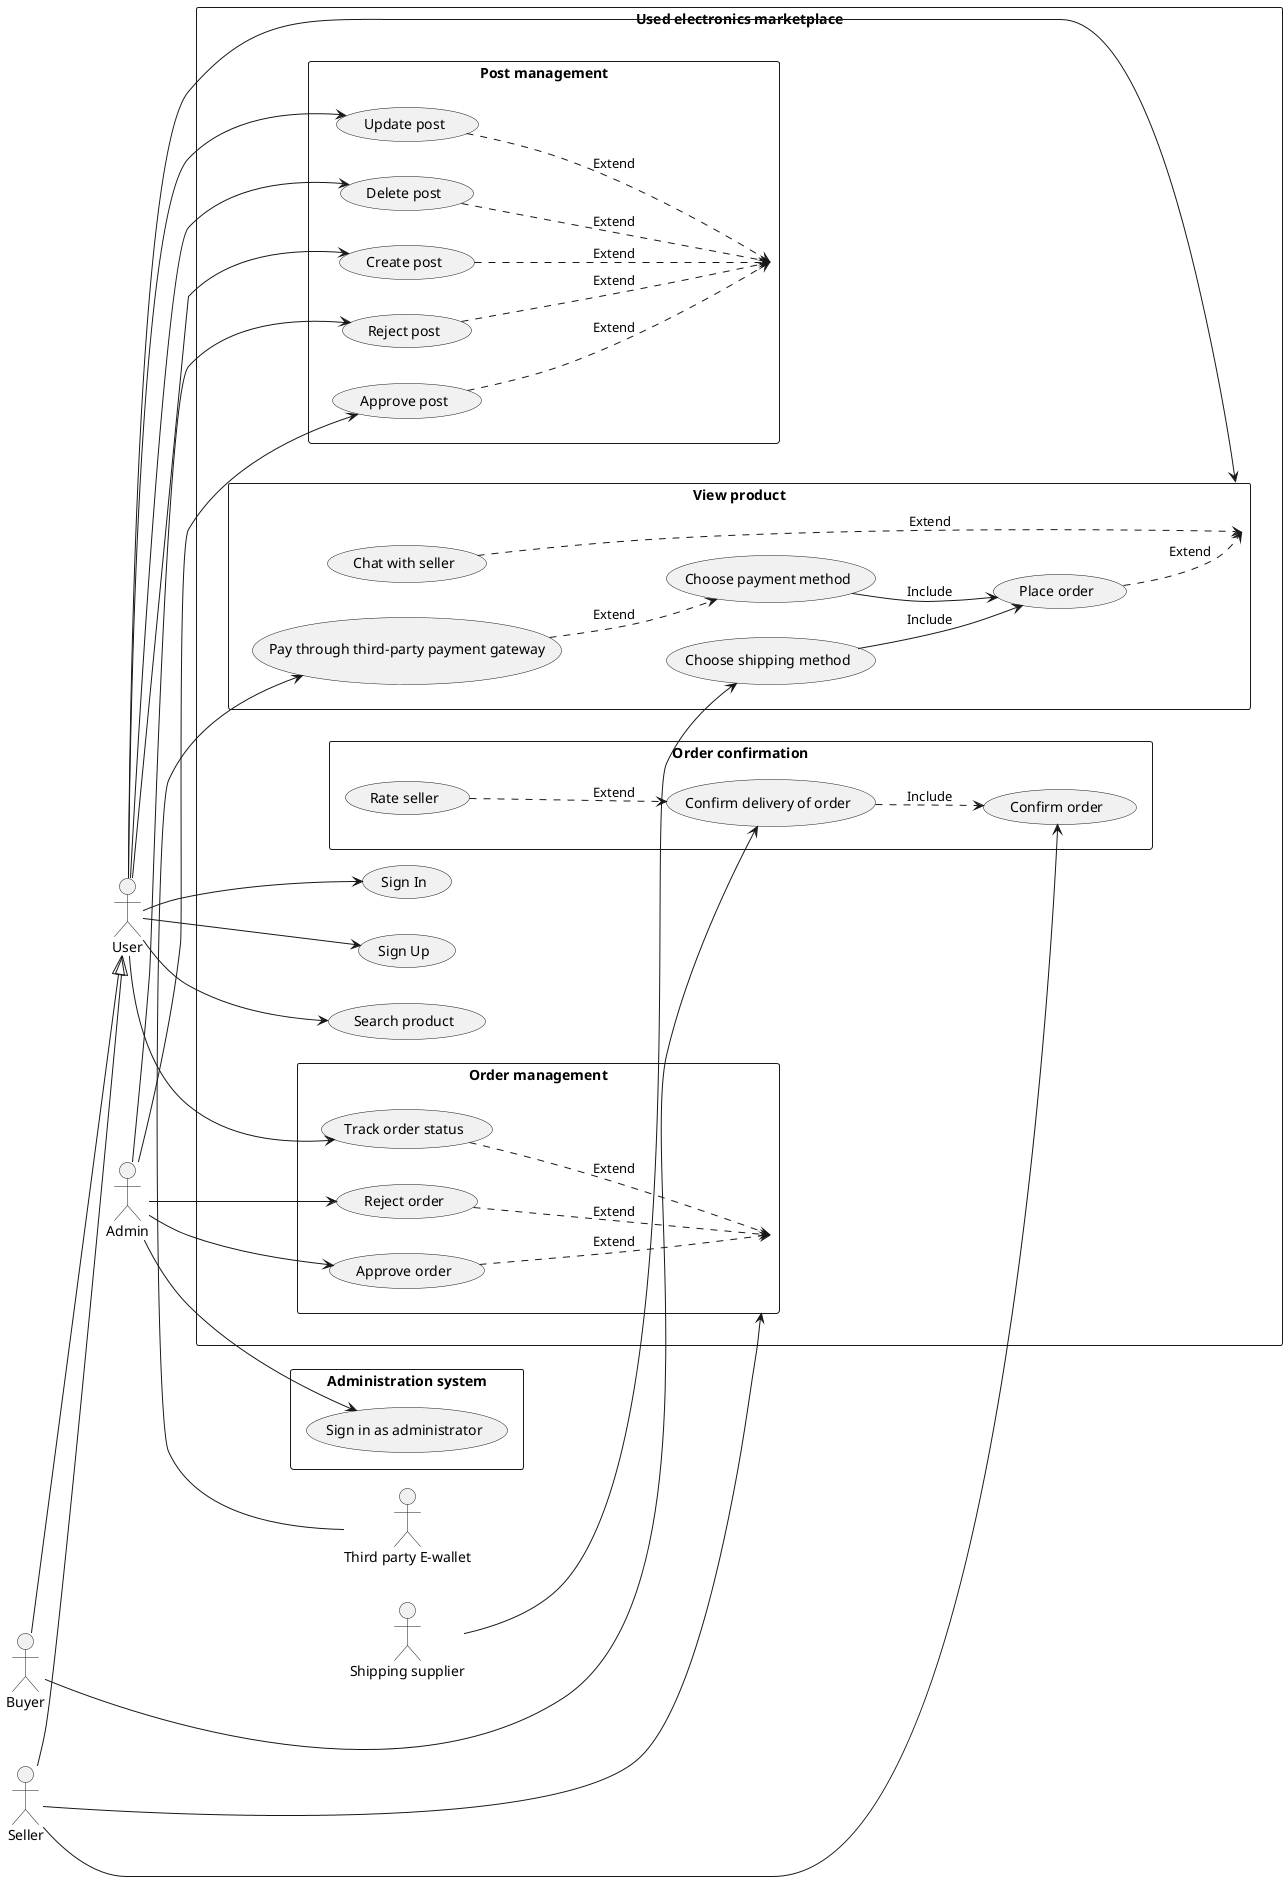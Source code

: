 @startuml
left to right direction
skinparam packageStyle rectangle
actor User
actor Admin
actor Buyer
actor Seller
actor "Shipping supplier"
actor "Third party E-wallet"
rectangle "Used electronics marketplace" {
    User --> (Sign In)
    User --> (Sign Up)
    User --> (View product)
    User --> (Search product)
    rectangle "Post management" {
        (Create post) ..> (Post management): Extend
        (Update post) ..> (Post management): Extend
        (Delete post) ..> (Post management): Extend
        (Approve post) ..> (Post management): Extend
        (Reject post) ..> (Post management): Extend
    }
    rectangle "Order management" {
        (Approve order) ..> (Order management): Extend
        (Reject order) ..> (Order management): Extend
        (Track order status) ..> (Order management): Extend
    }
    rectangle "Order confirmation" {
        (Rate seller) ..> (Confirm delivery of order): Extend
        Seller --> (Confirm order)
        (Confirm delivery of order) ..> (Confirm order): Include
    }
    rectangle "View product" {
       (Chat with seller) ..> (View product): Extend
       (Place order) ..> (View product): Extend
       (Choose payment method) --> (Place order): Include
       (Choose shipping method) --> (Place order): Include
       "Shipping supplier" --> (Choose shipping method)
       (Pay through third-party payment gateway) ..> (Choose payment method): Extend
       "Third party E-wallet" -> (Pay through third-party payment gateway)
    }
    User --> (Create post)
    User --> (Update post)
    User --> (Delete post)
    Admin --> (Approve post)
    Admin --> (Reject post)
    Admin --> (Approve order)
    Admin --> (Reject order)
    Seller --> (Order management)
    User --> (Track order status)
    Buyer --> (Confirm delivery of order)

}
rectangle "Administration system"{
    Admin --> (Sign in as administrator)
}

Buyer --|> User
Seller --|> User

@enduml
